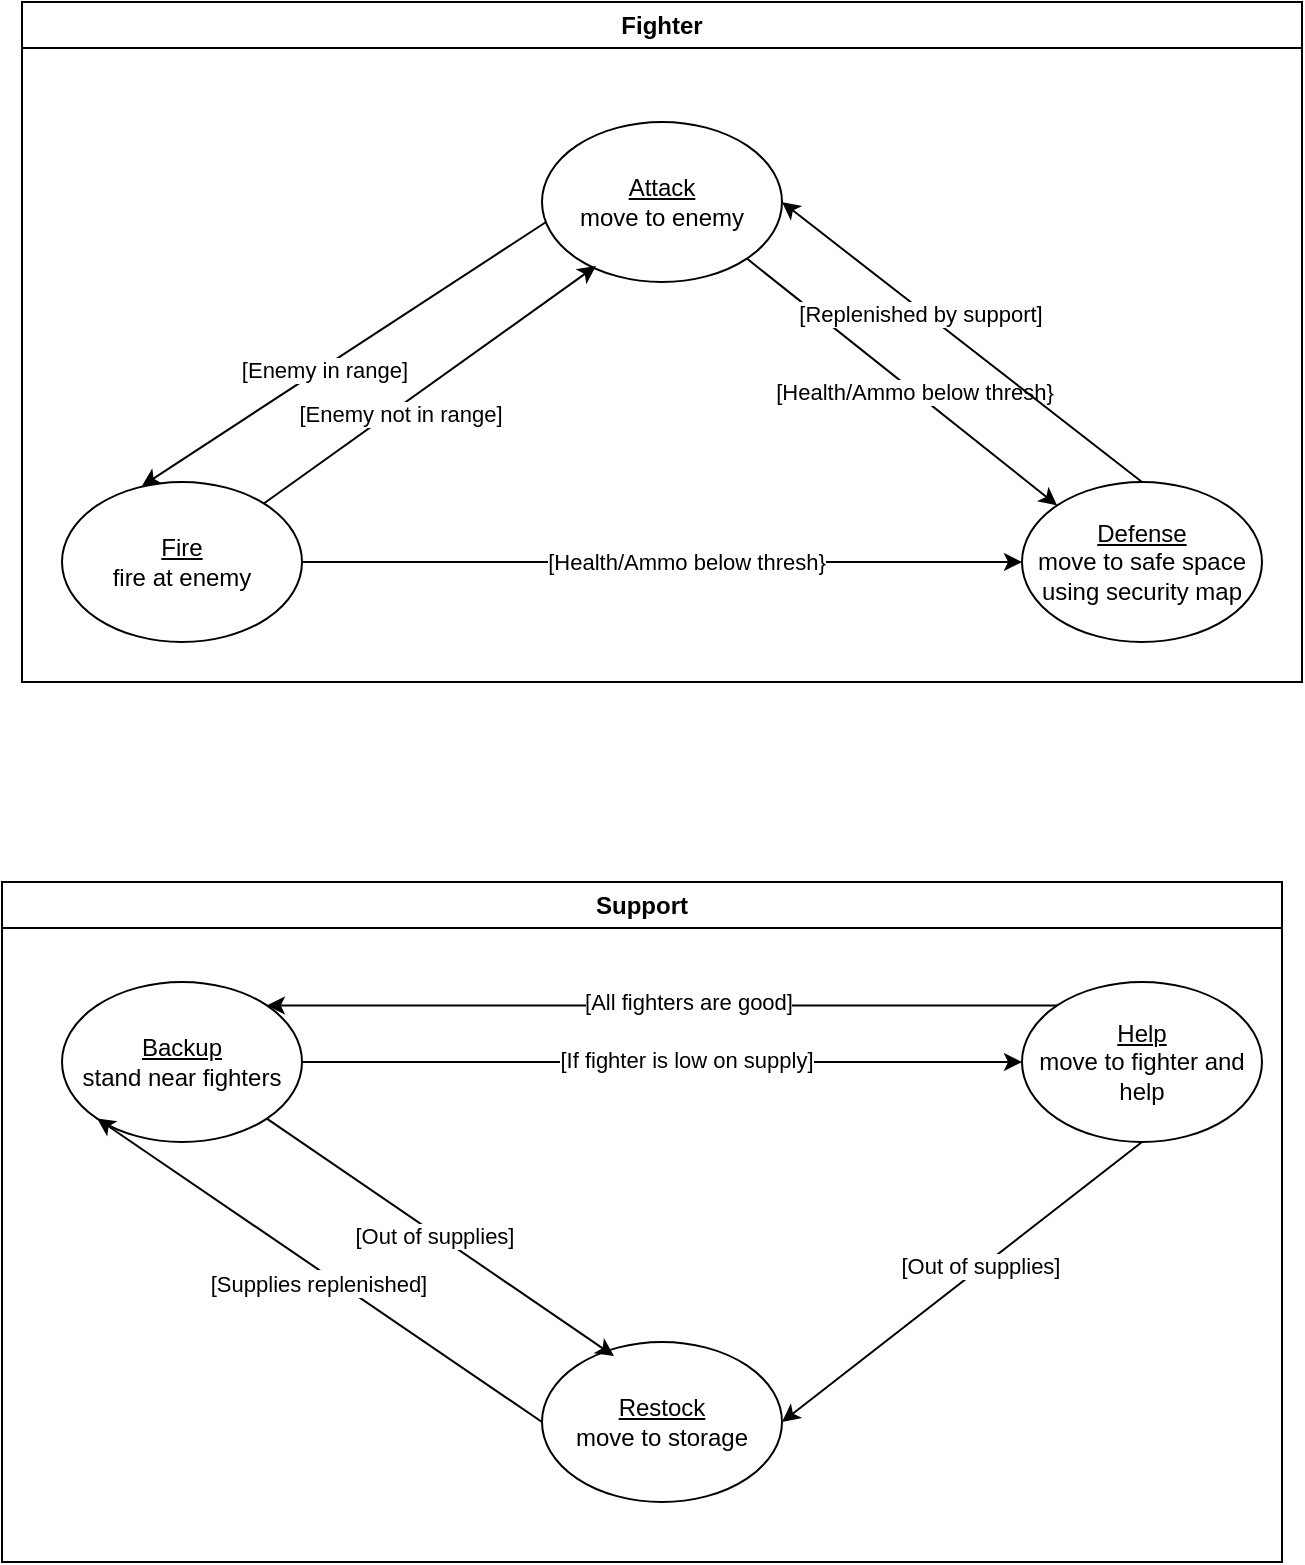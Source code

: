 <mxfile version="26.0.5">
  <diagram name="Page-1" id="58cdce13-f638-feb5-8d6f-7d28b1aa9fa0">
    <mxGraphModel dx="2314" dy="1098" grid="1" gridSize="10" guides="1" tooltips="1" connect="1" arrows="1" fold="1" page="1" pageScale="1" pageWidth="1100" pageHeight="850" background="none" math="0" shadow="0">
      <root>
        <mxCell id="0" />
        <mxCell id="1" parent="0" />
        <mxCell id="zvjNbNc20dDJgvPCQ1Yk-8" value="&lt;u&gt;Attack&lt;/u&gt;&lt;div&gt;move to enemy&lt;/div&gt;" style="ellipse;whiteSpace=wrap;html=1;" vertex="1" parent="1">
          <mxGeometry x="500" y="80" width="120" height="80" as="geometry" />
        </mxCell>
        <mxCell id="zvjNbNc20dDJgvPCQ1Yk-9" value="&lt;u&gt;Fire&lt;/u&gt;&lt;div&gt;fire at enemy&lt;/div&gt;" style="ellipse;whiteSpace=wrap;html=1;" vertex="1" parent="1">
          <mxGeometry x="260" y="260" width="120" height="80" as="geometry" />
        </mxCell>
        <mxCell id="zvjNbNc20dDJgvPCQ1Yk-10" value="&lt;u&gt;Defense&lt;/u&gt;&lt;div&gt;move to safe space&lt;/div&gt;&lt;div&gt;using security map&lt;/div&gt;" style="ellipse;whiteSpace=wrap;html=1;" vertex="1" parent="1">
          <mxGeometry x="740" y="260" width="120" height="80" as="geometry" />
        </mxCell>
        <mxCell id="zvjNbNc20dDJgvPCQ1Yk-12" value="" style="endArrow=classic;html=1;rounded=0;exitX=0.017;exitY=0.625;exitDx=0;exitDy=0;exitPerimeter=0;entryX=0.333;entryY=0.025;entryDx=0;entryDy=0;entryPerimeter=0;" edge="1" parent="1" source="zvjNbNc20dDJgvPCQ1Yk-8" target="zvjNbNc20dDJgvPCQ1Yk-9">
          <mxGeometry width="50" height="50" relative="1" as="geometry">
            <mxPoint x="520" y="590" as="sourcePoint" />
            <mxPoint x="570" y="540" as="targetPoint" />
          </mxGeometry>
        </mxCell>
        <mxCell id="zvjNbNc20dDJgvPCQ1Yk-13" value="[Enemy in range]" style="edgeLabel;html=1;align=center;verticalAlign=middle;resizable=0;points=[];" vertex="1" connectable="0" parent="zvjNbNc20dDJgvPCQ1Yk-12">
          <mxGeometry x="0.101" y="1" relative="1" as="geometry">
            <mxPoint as="offset" />
          </mxGeometry>
        </mxCell>
        <mxCell id="zvjNbNc20dDJgvPCQ1Yk-14" value="" style="endArrow=classic;html=1;rounded=0;entryX=0.225;entryY=0.9;entryDx=0;entryDy=0;entryPerimeter=0;" edge="1" parent="1" source="zvjNbNc20dDJgvPCQ1Yk-9" target="zvjNbNc20dDJgvPCQ1Yk-8">
          <mxGeometry width="50" height="50" relative="1" as="geometry">
            <mxPoint x="520" y="590" as="sourcePoint" />
            <mxPoint x="570" y="540" as="targetPoint" />
          </mxGeometry>
        </mxCell>
        <mxCell id="zvjNbNc20dDJgvPCQ1Yk-15" value="[Enemy not in range]" style="edgeLabel;html=1;align=center;verticalAlign=middle;resizable=0;points=[];" vertex="1" connectable="0" parent="zvjNbNc20dDJgvPCQ1Yk-14">
          <mxGeometry x="-0.201" y="-3" relative="1" as="geometry">
            <mxPoint as="offset" />
          </mxGeometry>
        </mxCell>
        <mxCell id="zvjNbNc20dDJgvPCQ1Yk-16" value="" style="endArrow=classic;html=1;rounded=0;exitX=1;exitY=0.5;exitDx=0;exitDy=0;entryX=0;entryY=0.5;entryDx=0;entryDy=0;" edge="1" parent="1" source="zvjNbNc20dDJgvPCQ1Yk-9" target="zvjNbNc20dDJgvPCQ1Yk-10">
          <mxGeometry width="50" height="50" relative="1" as="geometry">
            <mxPoint x="520" y="590" as="sourcePoint" />
            <mxPoint x="570" y="540" as="targetPoint" />
          </mxGeometry>
        </mxCell>
        <mxCell id="zvjNbNc20dDJgvPCQ1Yk-17" value="[Health/Ammo below thresh}" style="edgeLabel;html=1;align=center;verticalAlign=middle;resizable=0;points=[];" vertex="1" connectable="0" parent="zvjNbNc20dDJgvPCQ1Yk-16">
          <mxGeometry x="0.067" relative="1" as="geometry">
            <mxPoint as="offset" />
          </mxGeometry>
        </mxCell>
        <mxCell id="zvjNbNc20dDJgvPCQ1Yk-18" value="" style="endArrow=classic;html=1;rounded=0;exitX=1;exitY=1;exitDx=0;exitDy=0;entryX=0;entryY=0;entryDx=0;entryDy=0;" edge="1" parent="1" source="zvjNbNc20dDJgvPCQ1Yk-8" target="zvjNbNc20dDJgvPCQ1Yk-10">
          <mxGeometry width="50" height="50" relative="1" as="geometry">
            <mxPoint x="390" y="310" as="sourcePoint" />
            <mxPoint x="780" y="310" as="targetPoint" />
          </mxGeometry>
        </mxCell>
        <mxCell id="zvjNbNc20dDJgvPCQ1Yk-19" value="[Health/Ammo below thresh}" style="edgeLabel;html=1;align=center;verticalAlign=middle;resizable=0;points=[];" vertex="1" connectable="0" parent="zvjNbNc20dDJgvPCQ1Yk-18">
          <mxGeometry x="0.067" relative="1" as="geometry">
            <mxPoint as="offset" />
          </mxGeometry>
        </mxCell>
        <mxCell id="zvjNbNc20dDJgvPCQ1Yk-20" value="" style="endArrow=classic;html=1;rounded=0;exitX=0.5;exitY=0;exitDx=0;exitDy=0;entryX=1;entryY=0.5;entryDx=0;entryDy=0;" edge="1" parent="1" source="zvjNbNc20dDJgvPCQ1Yk-10" target="zvjNbNc20dDJgvPCQ1Yk-8">
          <mxGeometry width="50" height="50" relative="1" as="geometry">
            <mxPoint x="520" y="590" as="sourcePoint" />
            <mxPoint x="570" y="540" as="targetPoint" />
          </mxGeometry>
        </mxCell>
        <mxCell id="zvjNbNc20dDJgvPCQ1Yk-21" value="[Replenished by support]" style="edgeLabel;html=1;align=center;verticalAlign=middle;resizable=0;points=[];" vertex="1" connectable="0" parent="zvjNbNc20dDJgvPCQ1Yk-20">
          <mxGeometry x="0.22" y="2" relative="1" as="geometry">
            <mxPoint as="offset" />
          </mxGeometry>
        </mxCell>
        <mxCell id="zvjNbNc20dDJgvPCQ1Yk-25" style="edgeStyle=orthogonalEdgeStyle;rounded=0;orthogonalLoop=1;jettySize=auto;html=1;entryX=0;entryY=0.5;entryDx=0;entryDy=0;" edge="1" parent="1" source="zvjNbNc20dDJgvPCQ1Yk-22" target="zvjNbNc20dDJgvPCQ1Yk-23">
          <mxGeometry relative="1" as="geometry" />
        </mxCell>
        <mxCell id="zvjNbNc20dDJgvPCQ1Yk-26" value="[If fighter is low on supply]" style="edgeLabel;html=1;align=center;verticalAlign=middle;resizable=0;points=[];" vertex="1" connectable="0" parent="zvjNbNc20dDJgvPCQ1Yk-25">
          <mxGeometry x="0.067" y="1" relative="1" as="geometry">
            <mxPoint as="offset" />
          </mxGeometry>
        </mxCell>
        <mxCell id="zvjNbNc20dDJgvPCQ1Yk-22" value="&lt;u&gt;Backup&lt;/u&gt;&lt;div&gt;stand near fighters&lt;/div&gt;" style="ellipse;whiteSpace=wrap;html=1;" vertex="1" parent="1">
          <mxGeometry x="260" y="510" width="120" height="80" as="geometry" />
        </mxCell>
        <mxCell id="zvjNbNc20dDJgvPCQ1Yk-27" style="edgeStyle=orthogonalEdgeStyle;rounded=0;orthogonalLoop=1;jettySize=auto;html=1;exitX=0;exitY=0;exitDx=0;exitDy=0;entryX=1;entryY=0;entryDx=0;entryDy=0;" edge="1" parent="1" source="zvjNbNc20dDJgvPCQ1Yk-23" target="zvjNbNc20dDJgvPCQ1Yk-22">
          <mxGeometry relative="1" as="geometry" />
        </mxCell>
        <mxCell id="zvjNbNc20dDJgvPCQ1Yk-28" value="[All fighters are good]" style="edgeLabel;html=1;align=center;verticalAlign=middle;resizable=0;points=[];" vertex="1" connectable="0" parent="zvjNbNc20dDJgvPCQ1Yk-27">
          <mxGeometry x="-0.066" y="-2" relative="1" as="geometry">
            <mxPoint as="offset" />
          </mxGeometry>
        </mxCell>
        <mxCell id="zvjNbNc20dDJgvPCQ1Yk-23" value="&lt;u&gt;Help&lt;/u&gt;&lt;div&gt;move to fighter and help&lt;/div&gt;" style="ellipse;whiteSpace=wrap;html=1;" vertex="1" parent="1">
          <mxGeometry x="740" y="510" width="120" height="80" as="geometry" />
        </mxCell>
        <mxCell id="zvjNbNc20dDJgvPCQ1Yk-24" value="&lt;div&gt;&lt;u&gt;Restock&lt;/u&gt;&lt;/div&gt;&lt;div&gt;move to storage&lt;/div&gt;" style="ellipse;whiteSpace=wrap;html=1;" vertex="1" parent="1">
          <mxGeometry x="500" y="690" width="120" height="80" as="geometry" />
        </mxCell>
        <mxCell id="zvjNbNc20dDJgvPCQ1Yk-30" value="" style="endArrow=classic;html=1;rounded=0;exitX=1;exitY=1;exitDx=0;exitDy=0;entryX=0.3;entryY=0.088;entryDx=0;entryDy=0;entryPerimeter=0;" edge="1" parent="1" source="zvjNbNc20dDJgvPCQ1Yk-22" target="zvjNbNc20dDJgvPCQ1Yk-24">
          <mxGeometry width="50" height="50" relative="1" as="geometry">
            <mxPoint x="520" y="590" as="sourcePoint" />
            <mxPoint x="570" y="540" as="targetPoint" />
          </mxGeometry>
        </mxCell>
        <mxCell id="zvjNbNc20dDJgvPCQ1Yk-33" value="[Out of supplies]" style="edgeLabel;html=1;align=center;verticalAlign=middle;resizable=0;points=[];" vertex="1" connectable="0" parent="zvjNbNc20dDJgvPCQ1Yk-30">
          <mxGeometry x="-0.03" y="-1" relative="1" as="geometry">
            <mxPoint as="offset" />
          </mxGeometry>
        </mxCell>
        <mxCell id="zvjNbNc20dDJgvPCQ1Yk-31" value="" style="endArrow=classic;html=1;rounded=0;exitX=0.5;exitY=1;exitDx=0;exitDy=0;entryX=1;entryY=0.5;entryDx=0;entryDy=0;" edge="1" parent="1" source="zvjNbNc20dDJgvPCQ1Yk-23" target="zvjNbNc20dDJgvPCQ1Yk-24">
          <mxGeometry width="50" height="50" relative="1" as="geometry">
            <mxPoint x="520" y="590" as="sourcePoint" />
            <mxPoint x="570" y="540" as="targetPoint" />
          </mxGeometry>
        </mxCell>
        <mxCell id="zvjNbNc20dDJgvPCQ1Yk-32" value="[Out of supplies]" style="edgeLabel;html=1;align=center;verticalAlign=middle;resizable=0;points=[];" vertex="1" connectable="0" parent="zvjNbNc20dDJgvPCQ1Yk-31">
          <mxGeometry x="-0.105" y="-1" relative="1" as="geometry">
            <mxPoint as="offset" />
          </mxGeometry>
        </mxCell>
        <mxCell id="zvjNbNc20dDJgvPCQ1Yk-36" value="" style="endArrow=classic;html=1;rounded=0;exitX=0;exitY=0.5;exitDx=0;exitDy=0;entryX=0;entryY=1;entryDx=0;entryDy=0;" edge="1" parent="1" source="zvjNbNc20dDJgvPCQ1Yk-24" target="zvjNbNc20dDJgvPCQ1Yk-22">
          <mxGeometry width="50" height="50" relative="1" as="geometry">
            <mxPoint x="520" y="590" as="sourcePoint" />
            <mxPoint x="570" y="540" as="targetPoint" />
          </mxGeometry>
        </mxCell>
        <mxCell id="zvjNbNc20dDJgvPCQ1Yk-37" value="Text" style="edgeLabel;html=1;align=center;verticalAlign=middle;resizable=0;points=[];" vertex="1" connectable="0" parent="zvjNbNc20dDJgvPCQ1Yk-36">
          <mxGeometry x="0.209" y="1" relative="1" as="geometry">
            <mxPoint x="25" y="21" as="offset" />
          </mxGeometry>
        </mxCell>
        <mxCell id="zvjNbNc20dDJgvPCQ1Yk-38" value="[Supplies replenished]" style="edgeLabel;html=1;align=center;verticalAlign=middle;resizable=0;points=[];" vertex="1" connectable="0" parent="zvjNbNc20dDJgvPCQ1Yk-36">
          <mxGeometry x="-0.024" y="6" relative="1" as="geometry">
            <mxPoint as="offset" />
          </mxGeometry>
        </mxCell>
        <mxCell id="zvjNbNc20dDJgvPCQ1Yk-39" value="Fighter" style="swimlane;whiteSpace=wrap;html=1;" vertex="1" parent="1">
          <mxGeometry x="240" y="20" width="640" height="340" as="geometry" />
        </mxCell>
        <mxCell id="zvjNbNc20dDJgvPCQ1Yk-40" value="Support" style="swimlane;whiteSpace=wrap;html=1;" vertex="1" parent="1">
          <mxGeometry x="230" y="460" width="640" height="340" as="geometry" />
        </mxCell>
      </root>
    </mxGraphModel>
  </diagram>
</mxfile>
